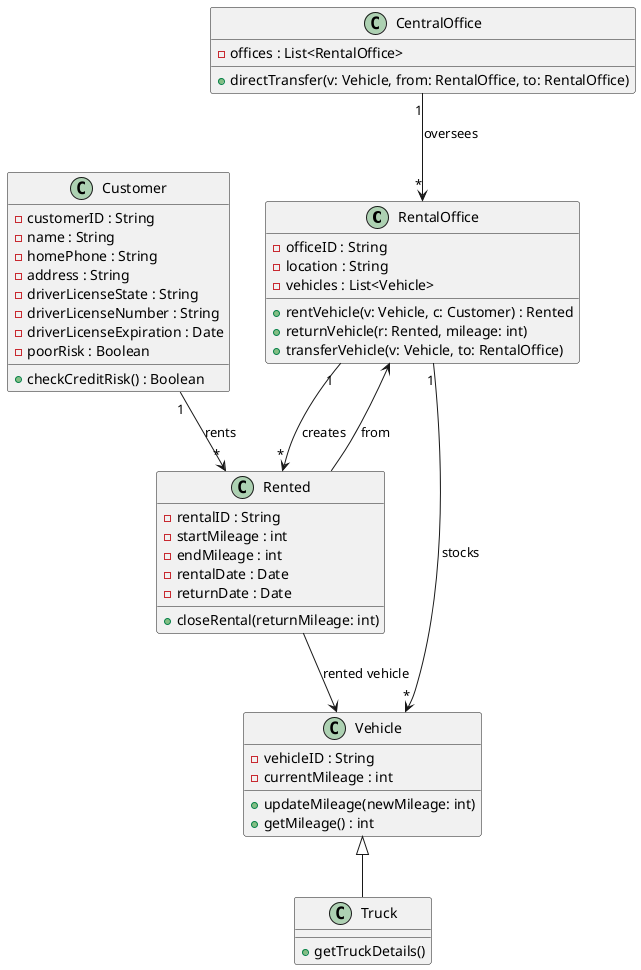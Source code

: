 @startuml
' Define Rental Office: each office stocks Vehicles and handles rental transactions
class RentalOffice {
  - officeID : String
  - location : String
  - vehicles : List<Vehicle>
  + rentVehicle(v: Vehicle, c: Customer) : Rented
  + returnVehicle(r: Rented, mileage: int)
  + transferVehicle(v: Vehicle, to: RentalOffice)
}

' Define Central Office: oversees distribution and transfers among Rental Offices
class CentralOffice {
  - offices : List<RentalOffice>
  + directTransfer(v: Vehicle, from: RentalOffice, to: RentalOffice)
}

' Define Vehicle: general attributes common to all vehicles 
class Vehicle {
  - vehicleID : String
  - currentMileage : int
  + updateMileage(newMileage: int)
  + getMileage() : int
}

' Define Truck: a specific type of Vehicle (could add Trailer similarly if needed)
class Truck {
  + getTruckDetails()
}
Vehicle <|-- Truck

' Define Customer: record includes personal info and driver license details
class Customer {
  - customerID : String
  - name : String
  - homePhone : String
  - address : String
  - driverLicenseState : String
  - driverLicenseNumber : String
  - driverLicenseExpiration : Date
  - poorRisk : Boolean
  + checkCreditRisk() : Boolean
}

' Define Rented: represents a rental transaction, logs mileage before and after, dates etc.
class Rented {
  - rentalID : String
  - startMileage : int
  - endMileage : int
  - rentalDate : Date
  - returnDate : Date
  + closeRental(returnMileage: int)
}

' Relationships:
' A RentalOffice stocks many Vehicles.
RentalOffice "1" --> "*" Vehicle : stocks

' A RentalOffice creates many rental transactions.
RentalOffice "1" --> "*" Rented : "creates"

' Each rental transaction links one Customer.
Customer "1" --> "*" Rented : "rents"

' Each rental transaction is associated with one Vehicle.
Rented --> Vehicle : "rented vehicle"

' A Rental transaction is conducted at one RentalOffice.
Rented --> RentalOffice : "from"

' CentralOffice oversees multiple RentalOffices.
CentralOffice "1" --> "*" RentalOffice : "oversees"

@enduml